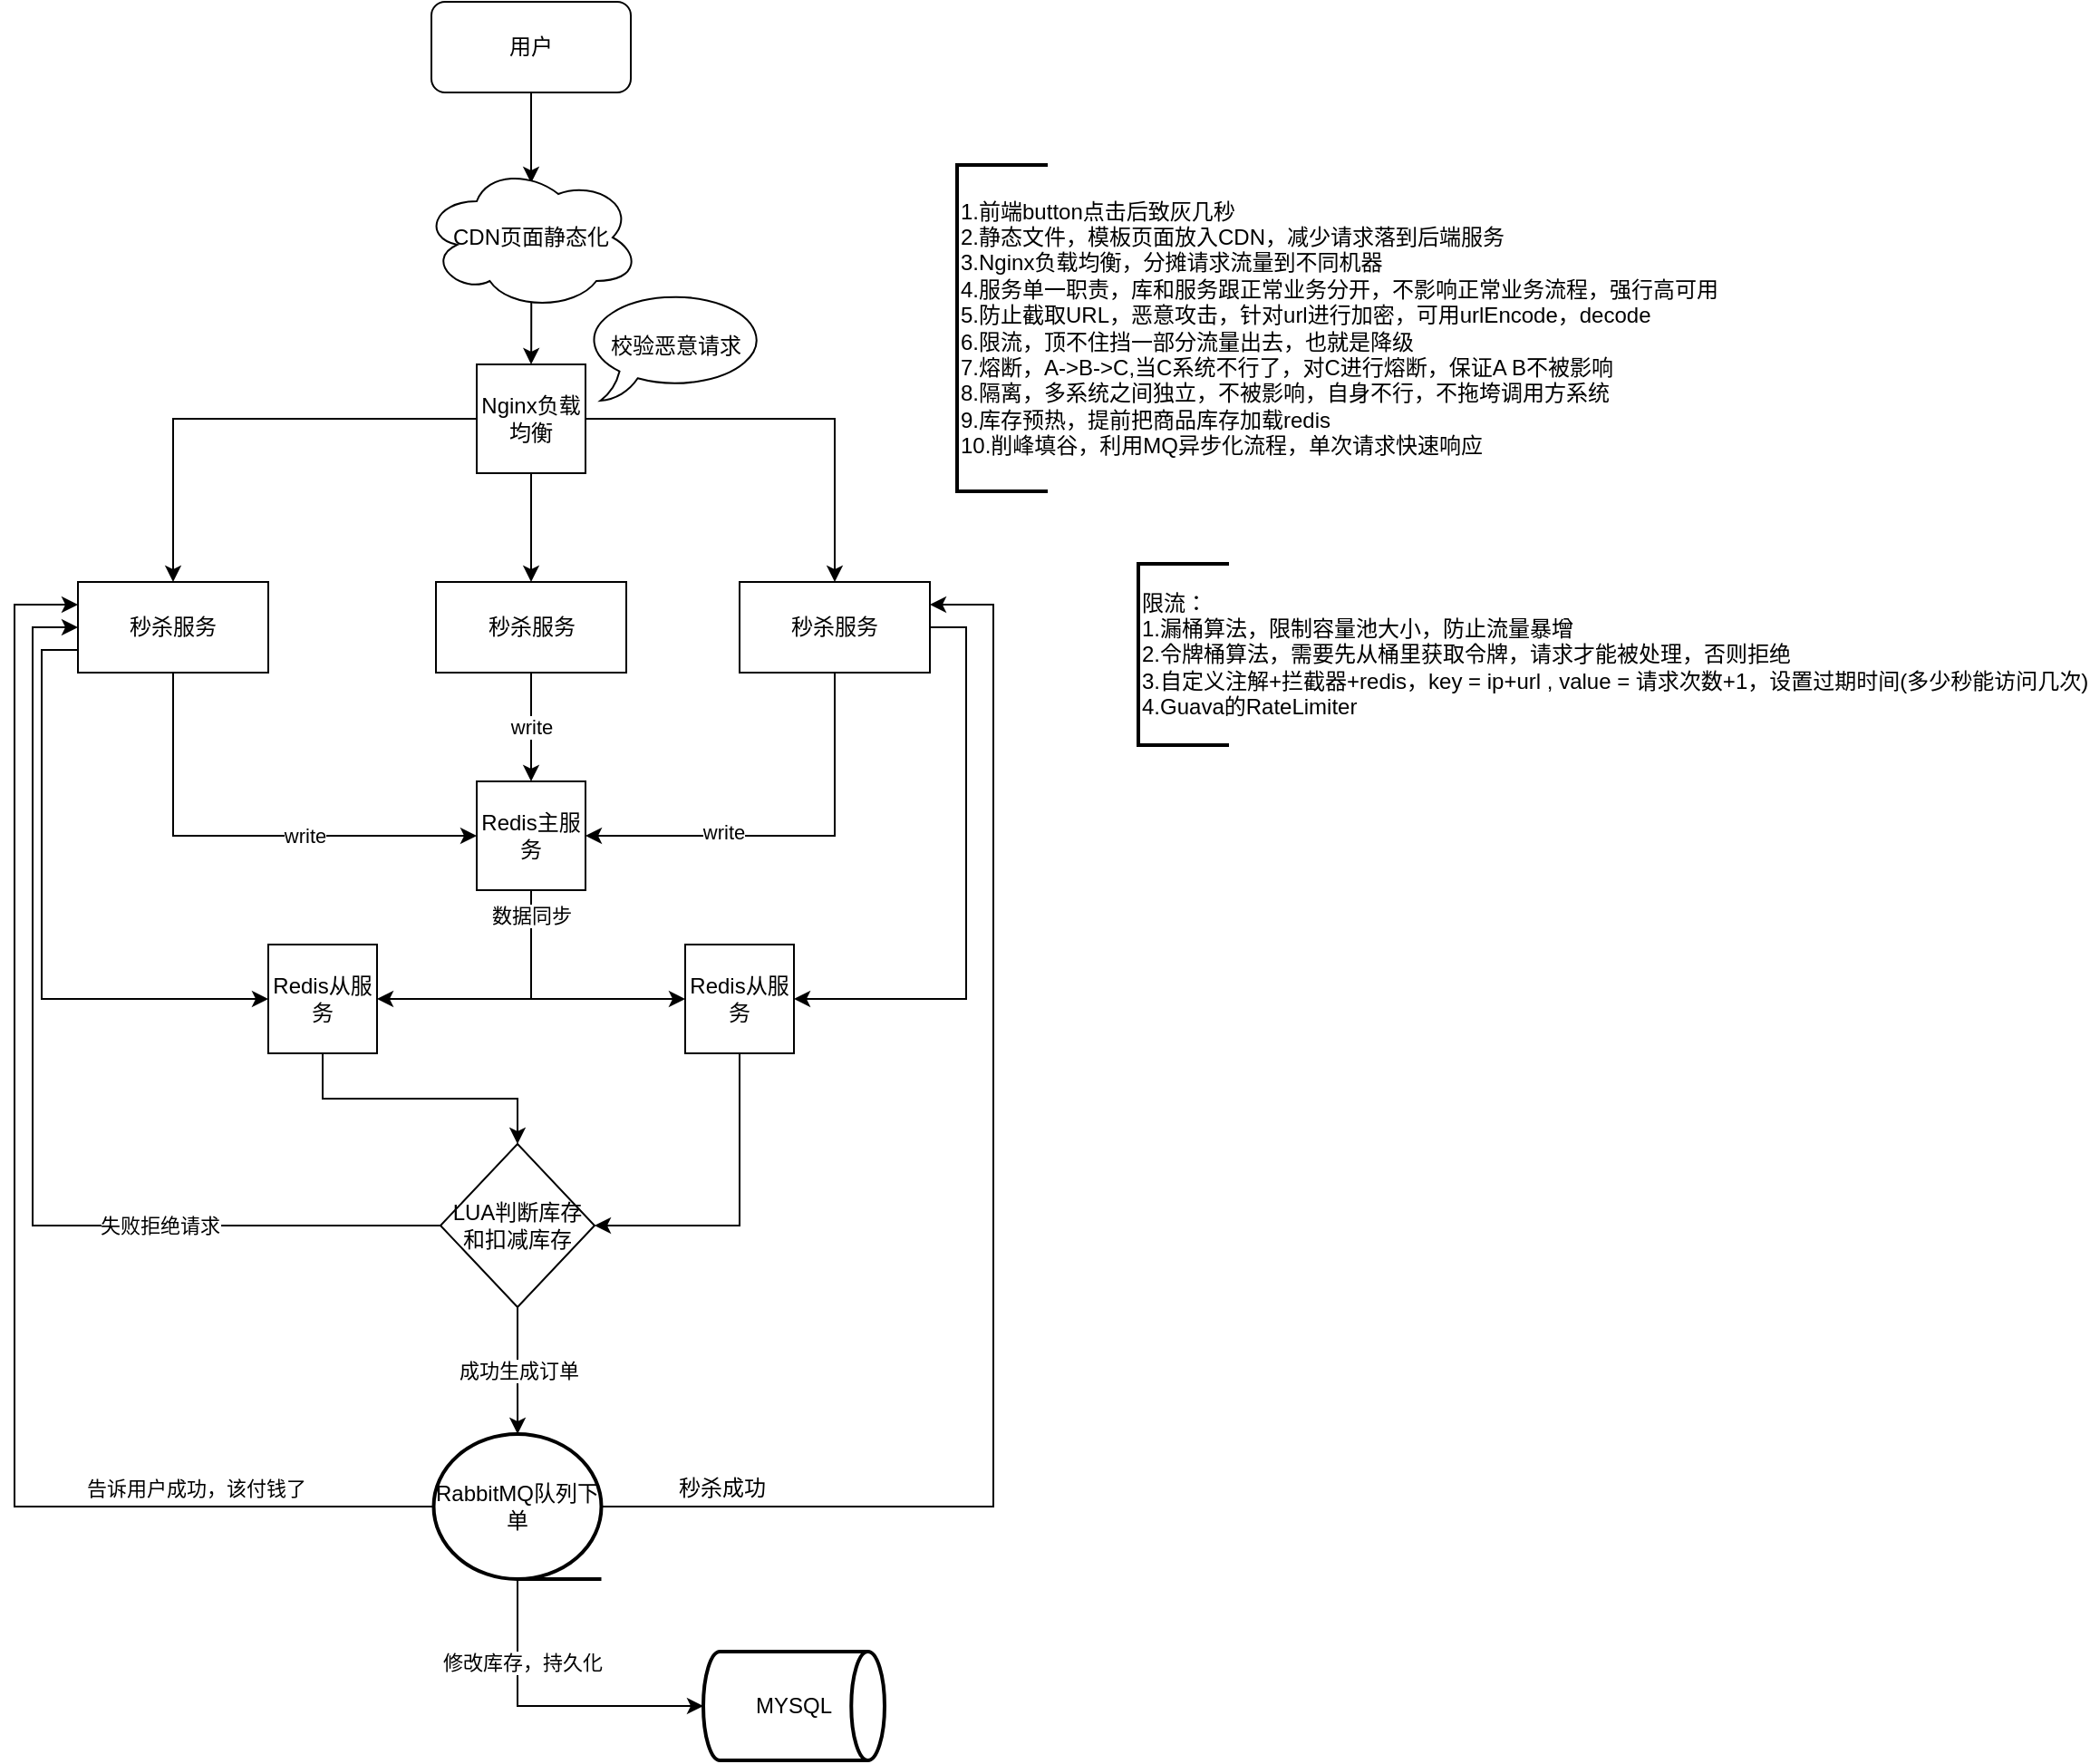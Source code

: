 <mxfile version="14.1.8" type="github">
  <diagram id="sVyu8kEUusBLISPdritq" name="Page-1">
    <mxGraphModel dx="1117" dy="670" grid="1" gridSize="10" guides="1" tooltips="1" connect="1" arrows="1" fold="1" page="1" pageScale="1" pageWidth="827" pageHeight="1169" math="0" shadow="0">
      <root>
        <mxCell id="0" />
        <mxCell id="1" parent="0" />
        <mxCell id="qWQ2prd4X41mVH_ZmRbq-38" style="edgeStyle=orthogonalEdgeStyle;rounded=0;orthogonalLoop=1;jettySize=auto;html=1;entryX=1;entryY=0.5;entryDx=0;entryDy=0;exitX=1;exitY=0.5;exitDx=0;exitDy=0;verticalAlign=top;align=center;horizontal=0;" edge="1" parent="1" source="qWQ2prd4X41mVH_ZmRbq-6" target="qWQ2prd4X41mVH_ZmRbq-12">
          <mxGeometry relative="1" as="geometry" />
        </mxCell>
        <mxCell id="qWQ2prd4X41mVH_ZmRbq-15" value="" style="edgeStyle=orthogonalEdgeStyle;rounded=0;orthogonalLoop=1;jettySize=auto;html=1;" edge="1" parent="1" source="qWQ2prd4X41mVH_ZmRbq-1">
          <mxGeometry relative="1" as="geometry">
            <mxPoint x="415" y="120" as="targetPoint" />
          </mxGeometry>
        </mxCell>
        <mxCell id="qWQ2prd4X41mVH_ZmRbq-1" value="用户" style="rounded=1;whiteSpace=wrap;html=1;" vertex="1" parent="1">
          <mxGeometry x="360" y="20" width="110" height="50" as="geometry" />
        </mxCell>
        <mxCell id="qWQ2prd4X41mVH_ZmRbq-16" value="" style="edgeStyle=orthogonalEdgeStyle;rounded=0;orthogonalLoop=1;jettySize=auto;html=1;exitX=0.501;exitY=0.939;exitDx=0;exitDy=0;exitPerimeter=0;" edge="1" parent="1" source="qWQ2prd4X41mVH_ZmRbq-2" target="qWQ2prd4X41mVH_ZmRbq-3">
          <mxGeometry relative="1" as="geometry" />
        </mxCell>
        <mxCell id="qWQ2prd4X41mVH_ZmRbq-2" value="CDN页面静态化" style="ellipse;shape=cloud;whiteSpace=wrap;html=1;" vertex="1" parent="1">
          <mxGeometry x="355" y="110" width="120" height="80" as="geometry" />
        </mxCell>
        <mxCell id="qWQ2prd4X41mVH_ZmRbq-18" style="edgeStyle=orthogonalEdgeStyle;rounded=0;orthogonalLoop=1;jettySize=auto;html=1;entryX=0.5;entryY=0;entryDx=0;entryDy=0;" edge="1" parent="1" source="qWQ2prd4X41mVH_ZmRbq-3" target="qWQ2prd4X41mVH_ZmRbq-5">
          <mxGeometry relative="1" as="geometry" />
        </mxCell>
        <mxCell id="qWQ2prd4X41mVH_ZmRbq-19" style="edgeStyle=orthogonalEdgeStyle;rounded=0;orthogonalLoop=1;jettySize=auto;html=1;entryX=0.5;entryY=0;entryDx=0;entryDy=0;" edge="1" parent="1" source="qWQ2prd4X41mVH_ZmRbq-3" target="qWQ2prd4X41mVH_ZmRbq-4">
          <mxGeometry relative="1" as="geometry" />
        </mxCell>
        <mxCell id="qWQ2prd4X41mVH_ZmRbq-20" style="edgeStyle=orthogonalEdgeStyle;rounded=0;orthogonalLoop=1;jettySize=auto;html=1;entryX=0.5;entryY=0;entryDx=0;entryDy=0;" edge="1" parent="1" source="qWQ2prd4X41mVH_ZmRbq-3" target="qWQ2prd4X41mVH_ZmRbq-6">
          <mxGeometry relative="1" as="geometry" />
        </mxCell>
        <mxCell id="qWQ2prd4X41mVH_ZmRbq-3" value="Nginx负载均衡" style="whiteSpace=wrap;html=1;aspect=fixed;" vertex="1" parent="1">
          <mxGeometry x="385" y="220" width="60" height="60" as="geometry" />
        </mxCell>
        <mxCell id="qWQ2prd4X41mVH_ZmRbq-23" style="edgeStyle=orthogonalEdgeStyle;rounded=0;orthogonalLoop=1;jettySize=auto;html=1;entryX=0;entryY=0.5;entryDx=0;entryDy=0;exitX=0.5;exitY=1;exitDx=0;exitDy=0;" edge="1" parent="1" source="qWQ2prd4X41mVH_ZmRbq-4" target="qWQ2prd4X41mVH_ZmRbq-10">
          <mxGeometry relative="1" as="geometry" />
        </mxCell>
        <mxCell id="qWQ2prd4X41mVH_ZmRbq-25" value="write" style="edgeLabel;html=1;align=center;verticalAlign=middle;resizable=0;points=[];" vertex="1" connectable="0" parent="qWQ2prd4X41mVH_ZmRbq-23">
          <mxGeometry x="0.26" relative="1" as="geometry">
            <mxPoint as="offset" />
          </mxGeometry>
        </mxCell>
        <mxCell id="qWQ2prd4X41mVH_ZmRbq-39" style="edgeStyle=orthogonalEdgeStyle;rounded=0;orthogonalLoop=1;jettySize=auto;html=1;entryX=0;entryY=0.5;entryDx=0;entryDy=0;exitX=0;exitY=0.75;exitDx=0;exitDy=0;" edge="1" parent="1" source="qWQ2prd4X41mVH_ZmRbq-4" target="qWQ2prd4X41mVH_ZmRbq-11">
          <mxGeometry relative="1" as="geometry" />
        </mxCell>
        <mxCell id="qWQ2prd4X41mVH_ZmRbq-4" value="秒杀服务" style="rounded=0;whiteSpace=wrap;html=1;" vertex="1" parent="1">
          <mxGeometry x="165" y="340" width="105" height="50" as="geometry" />
        </mxCell>
        <mxCell id="qWQ2prd4X41mVH_ZmRbq-21" value="write" style="edgeStyle=orthogonalEdgeStyle;rounded=0;orthogonalLoop=1;jettySize=auto;html=1;" edge="1" parent="1" source="qWQ2prd4X41mVH_ZmRbq-5" target="qWQ2prd4X41mVH_ZmRbq-10">
          <mxGeometry relative="1" as="geometry" />
        </mxCell>
        <mxCell id="qWQ2prd4X41mVH_ZmRbq-5" value="秒杀服务" style="rounded=0;whiteSpace=wrap;html=1;" vertex="1" parent="1">
          <mxGeometry x="362.5" y="340" width="105" height="50" as="geometry" />
        </mxCell>
        <mxCell id="qWQ2prd4X41mVH_ZmRbq-24" style="edgeStyle=orthogonalEdgeStyle;rounded=0;orthogonalLoop=1;jettySize=auto;html=1;entryX=1;entryY=0.5;entryDx=0;entryDy=0;exitX=0.5;exitY=1;exitDx=0;exitDy=0;" edge="1" parent="1" source="qWQ2prd4X41mVH_ZmRbq-6" target="qWQ2prd4X41mVH_ZmRbq-10">
          <mxGeometry relative="1" as="geometry" />
        </mxCell>
        <mxCell id="qWQ2prd4X41mVH_ZmRbq-26" value="write" style="edgeLabel;html=1;align=center;verticalAlign=middle;resizable=0;points=[];" vertex="1" connectable="0" parent="qWQ2prd4X41mVH_ZmRbq-24">
          <mxGeometry x="0.334" y="-2" relative="1" as="geometry">
            <mxPoint as="offset" />
          </mxGeometry>
        </mxCell>
        <mxCell id="qWQ2prd4X41mVH_ZmRbq-6" value="秒杀服务" style="rounded=0;whiteSpace=wrap;html=1;" vertex="1" parent="1">
          <mxGeometry x="530" y="340" width="105" height="50" as="geometry" />
        </mxCell>
        <mxCell id="qWQ2prd4X41mVH_ZmRbq-27" style="edgeStyle=orthogonalEdgeStyle;rounded=0;orthogonalLoop=1;jettySize=auto;html=1;entryX=1;entryY=0.5;entryDx=0;entryDy=0;exitX=0.5;exitY=1;exitDx=0;exitDy=0;" edge="1" parent="1" source="qWQ2prd4X41mVH_ZmRbq-10" target="qWQ2prd4X41mVH_ZmRbq-11">
          <mxGeometry relative="1" as="geometry" />
        </mxCell>
        <mxCell id="qWQ2prd4X41mVH_ZmRbq-29" style="edgeStyle=orthogonalEdgeStyle;rounded=0;orthogonalLoop=1;jettySize=auto;html=1;entryX=0;entryY=0.5;entryDx=0;entryDy=0;exitX=0.5;exitY=1;exitDx=0;exitDy=0;" edge="1" parent="1" source="qWQ2prd4X41mVH_ZmRbq-10" target="qWQ2prd4X41mVH_ZmRbq-12">
          <mxGeometry relative="1" as="geometry" />
        </mxCell>
        <mxCell id="qWQ2prd4X41mVH_ZmRbq-31" value="数据同步" style="edgeLabel;html=1;align=center;verticalAlign=middle;resizable=0;points=[];" vertex="1" connectable="0" parent="qWQ2prd4X41mVH_ZmRbq-29">
          <mxGeometry x="-0.816" relative="1" as="geometry">
            <mxPoint as="offset" />
          </mxGeometry>
        </mxCell>
        <mxCell id="qWQ2prd4X41mVH_ZmRbq-10" value="Redis主服务" style="whiteSpace=wrap;html=1;aspect=fixed;" vertex="1" parent="1">
          <mxGeometry x="385" y="450" width="60" height="60" as="geometry" />
        </mxCell>
        <mxCell id="qWQ2prd4X41mVH_ZmRbq-32" style="edgeStyle=orthogonalEdgeStyle;rounded=0;orthogonalLoop=1;jettySize=auto;html=1;exitX=0.5;exitY=1;exitDx=0;exitDy=0;" edge="1" parent="1" source="qWQ2prd4X41mVH_ZmRbq-11" target="qWQ2prd4X41mVH_ZmRbq-13">
          <mxGeometry relative="1" as="geometry" />
        </mxCell>
        <mxCell id="qWQ2prd4X41mVH_ZmRbq-11" value="Redis从服务" style="whiteSpace=wrap;html=1;aspect=fixed;" vertex="1" parent="1">
          <mxGeometry x="270" y="540" width="60" height="60" as="geometry" />
        </mxCell>
        <mxCell id="qWQ2prd4X41mVH_ZmRbq-33" style="edgeStyle=orthogonalEdgeStyle;rounded=0;orthogonalLoop=1;jettySize=auto;html=1;entryX=1;entryY=0.5;entryDx=0;entryDy=0;exitX=0.5;exitY=1;exitDx=0;exitDy=0;" edge="1" parent="1" source="qWQ2prd4X41mVH_ZmRbq-12" target="qWQ2prd4X41mVH_ZmRbq-13">
          <mxGeometry relative="1" as="geometry" />
        </mxCell>
        <mxCell id="qWQ2prd4X41mVH_ZmRbq-12" value="Redis从服务" style="whiteSpace=wrap;html=1;aspect=fixed;" vertex="1" parent="1">
          <mxGeometry x="500" y="540" width="60" height="60" as="geometry" />
        </mxCell>
        <mxCell id="qWQ2prd4X41mVH_ZmRbq-34" value="成功生成订单" style="edgeStyle=orthogonalEdgeStyle;rounded=0;orthogonalLoop=1;jettySize=auto;html=1;" edge="1" parent="1" source="qWQ2prd4X41mVH_ZmRbq-13" target="qWQ2prd4X41mVH_ZmRbq-14">
          <mxGeometry relative="1" as="geometry" />
        </mxCell>
        <mxCell id="qWQ2prd4X41mVH_ZmRbq-45" style="edgeStyle=orthogonalEdgeStyle;rounded=0;orthogonalLoop=1;jettySize=auto;html=1;entryX=0;entryY=0.5;entryDx=0;entryDy=0;" edge="1" parent="1" source="qWQ2prd4X41mVH_ZmRbq-13" target="qWQ2prd4X41mVH_ZmRbq-4">
          <mxGeometry relative="1" as="geometry">
            <Array as="points">
              <mxPoint x="140" y="695" />
              <mxPoint x="140" y="365" />
            </Array>
          </mxGeometry>
        </mxCell>
        <mxCell id="qWQ2prd4X41mVH_ZmRbq-46" value="失败拒绝请求" style="edgeLabel;html=1;align=center;verticalAlign=middle;resizable=0;points=[];" vertex="1" connectable="0" parent="qWQ2prd4X41mVH_ZmRbq-45">
          <mxGeometry x="-0.427" relative="1" as="geometry">
            <mxPoint x="11.21" as="offset" />
          </mxGeometry>
        </mxCell>
        <mxCell id="qWQ2prd4X41mVH_ZmRbq-13" value="LUA判断库存和扣减库存" style="rhombus;whiteSpace=wrap;html=1;" vertex="1" parent="1">
          <mxGeometry x="365" y="650" width="85" height="90" as="geometry" />
        </mxCell>
        <mxCell id="qWQ2prd4X41mVH_ZmRbq-36" style="edgeStyle=orthogonalEdgeStyle;rounded=0;orthogonalLoop=1;jettySize=auto;html=1;entryX=0;entryY=0.5;entryDx=0;entryDy=0;entryPerimeter=0;exitX=0.5;exitY=1;exitDx=0;exitDy=0;exitPerimeter=0;" edge="1" parent="1" source="qWQ2prd4X41mVH_ZmRbq-14" target="qWQ2prd4X41mVH_ZmRbq-35">
          <mxGeometry relative="1" as="geometry" />
        </mxCell>
        <mxCell id="qWQ2prd4X41mVH_ZmRbq-37" value="修改库存，持久化" style="edgeLabel;html=1;align=center;verticalAlign=middle;resizable=0;points=[];" vertex="1" connectable="0" parent="qWQ2prd4X41mVH_ZmRbq-36">
          <mxGeometry x="-0.467" y="2" relative="1" as="geometry">
            <mxPoint as="offset" />
          </mxGeometry>
        </mxCell>
        <mxCell id="qWQ2prd4X41mVH_ZmRbq-40" style="edgeStyle=orthogonalEdgeStyle;rounded=0;orthogonalLoop=1;jettySize=auto;html=1;entryX=1;entryY=0.25;entryDx=0;entryDy=0;" edge="1" parent="1" source="qWQ2prd4X41mVH_ZmRbq-14" target="qWQ2prd4X41mVH_ZmRbq-6">
          <mxGeometry relative="1" as="geometry">
            <Array as="points">
              <mxPoint x="670" y="850" />
              <mxPoint x="670" y="353" />
            </Array>
          </mxGeometry>
        </mxCell>
        <mxCell id="qWQ2prd4X41mVH_ZmRbq-41" style="edgeStyle=orthogonalEdgeStyle;rounded=0;orthogonalLoop=1;jettySize=auto;html=1;entryX=0;entryY=0.25;entryDx=0;entryDy=0;" edge="1" parent="1" source="qWQ2prd4X41mVH_ZmRbq-14" target="qWQ2prd4X41mVH_ZmRbq-4">
          <mxGeometry relative="1" as="geometry">
            <Array as="points">
              <mxPoint x="130" y="850" />
              <mxPoint x="130" y="353" />
            </Array>
          </mxGeometry>
        </mxCell>
        <mxCell id="qWQ2prd4X41mVH_ZmRbq-42" value="告诉用户成功，该付钱了" style="edgeLabel;html=1;align=center;verticalAlign=middle;resizable=0;points=[];" vertex="1" connectable="0" parent="qWQ2prd4X41mVH_ZmRbq-41">
          <mxGeometry x="-0.495" y="1" relative="1" as="geometry">
            <mxPoint x="61.25" y="-11" as="offset" />
          </mxGeometry>
        </mxCell>
        <mxCell id="qWQ2prd4X41mVH_ZmRbq-14" value="RabbitMQ队列下单" style="strokeWidth=2;html=1;shape=mxgraph.flowchart.sequential_data;whiteSpace=wrap;" vertex="1" parent="1">
          <mxGeometry x="361.25" y="810" width="92.5" height="80" as="geometry" />
        </mxCell>
        <mxCell id="qWQ2prd4X41mVH_ZmRbq-35" value="MYSQL" style="strokeWidth=2;html=1;shape=mxgraph.flowchart.direct_data;whiteSpace=wrap;" vertex="1" parent="1">
          <mxGeometry x="510" y="930" width="100" height="60" as="geometry" />
        </mxCell>
        <mxCell id="qWQ2prd4X41mVH_ZmRbq-43" value="秒杀成功" style="text;html=1;align=center;verticalAlign=middle;resizable=0;points=[];autosize=1;" vertex="1" parent="1">
          <mxGeometry x="490" y="830" width="60" height="20" as="geometry" />
        </mxCell>
        <mxCell id="qWQ2prd4X41mVH_ZmRbq-50" value="校验恶意请求" style="whiteSpace=wrap;html=1;shape=mxgraph.basic.oval_callout" vertex="1" parent="1">
          <mxGeometry x="445" y="180" width="100" height="60" as="geometry" />
        </mxCell>
        <mxCell id="qWQ2prd4X41mVH_ZmRbq-51" value="1.前端button点击后致灰几秒&lt;br&gt;2.静态文件，模板页面放入CDN，减少请求落到后端服务&lt;br&gt;3.Nginx负载均衡，分摊请求流量到不同机器&lt;br&gt;4.服务单一职责，库和服务跟正常业务分开，不影响正常业务流程，强行高可用&lt;br&gt;5.防止截取URL，恶意攻击，针对url进行加密，可用urlEncode，decode&lt;br&gt;6.限流，顶不住挡一部分流量出去，也就是降级&lt;br&gt;7.熔断，A-&amp;gt;B-&amp;gt;C,当C系统不行了，对C进行熔断，保证A B不被影响&lt;br&gt;8.隔离，多系统之间独立，不被影响，自身不行，不拖垮调用方系统&lt;br&gt;9.库存预热，提前把商品库存加载redis&lt;br&gt;10.削峰填谷，利用MQ异步化流程，单次请求快速响应" style="strokeWidth=2;html=1;shape=mxgraph.flowchart.annotation_1;align=left;pointerEvents=1;" vertex="1" parent="1">
          <mxGeometry x="650" y="110" width="50" height="180" as="geometry" />
        </mxCell>
        <mxCell id="qWQ2prd4X41mVH_ZmRbq-52" value="限流：&lt;br&gt;1.漏桶算法，限制容量池大小，防止流量暴增&lt;br&gt;2.令牌桶算法，需要先从桶里获取令牌，请求才能被处理，否则拒绝&lt;br&gt;3.自定义注解+拦截器+redis，key = ip+url , value = 请求次数+1，设置过期时间(多少秒能访问几次)&lt;br&gt;4.Guava的RateLimiter" style="strokeWidth=2;html=1;shape=mxgraph.flowchart.annotation_1;align=left;pointerEvents=1;" vertex="1" parent="1">
          <mxGeometry x="750" y="330" width="50" height="100" as="geometry" />
        </mxCell>
      </root>
    </mxGraphModel>
  </diagram>
</mxfile>
